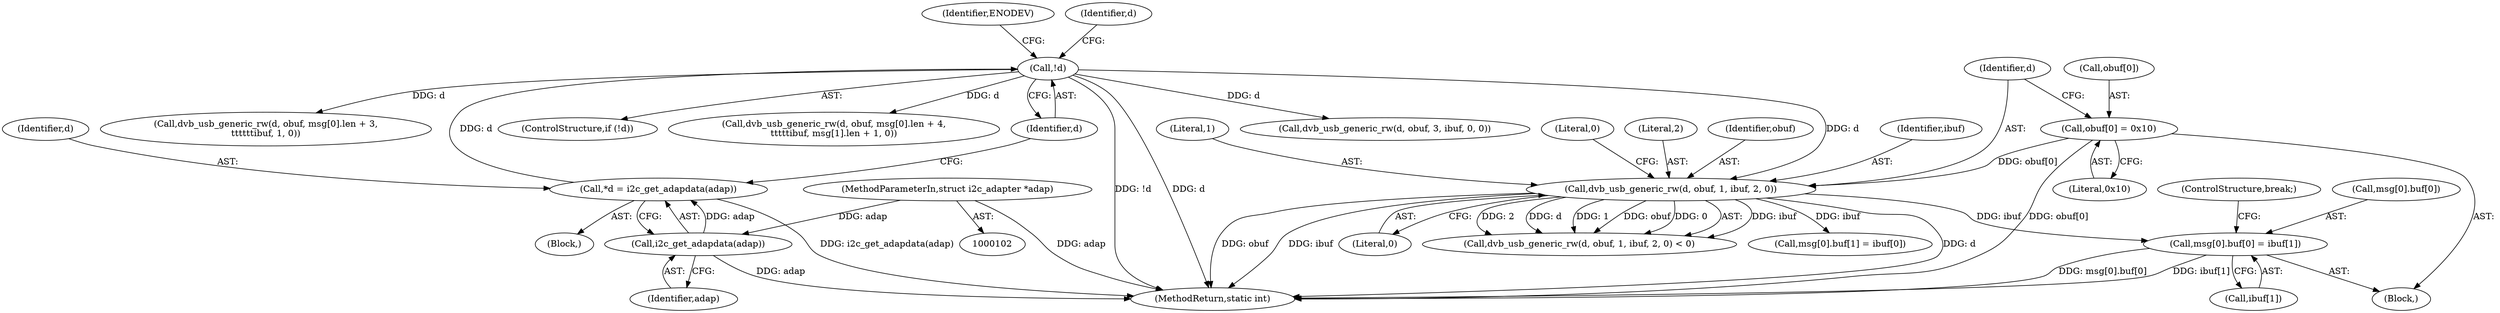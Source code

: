 digraph "1_linux_606142af57dad981b78707234cfbd15f9f7b7125_1@array" {
"1000208" [label="(Call,msg[0].buf[0] = ibuf[1])"];
"1000187" [label="(Call,dvb_usb_generic_rw(d, obuf, 1, ibuf, 2, 0))"];
"1000115" [label="(Call,!d)"];
"1000108" [label="(Call,*d = i2c_get_adapdata(adap))"];
"1000110" [label="(Call,i2c_get_adapdata(adap))"];
"1000103" [label="(MethodParameterIn,struct i2c_adapter *adap)"];
"1000180" [label="(Call,obuf[0] = 0x10)"];
"1000193" [label="(Literal,0)"];
"1000219" [label="(ControlStructure,break;)"];
"1000111" [label="(Identifier,adap)"];
"1000119" [label="(Identifier,ENODEV)"];
"1000114" [label="(ControlStructure,if (!d))"];
"1000216" [label="(Call,ibuf[1])"];
"1000208" [label="(Call,msg[0].buf[0] = ibuf[1])"];
"1000106" [label="(Block,)"];
"1000328" [label="(Call,dvb_usb_generic_rw(d, obuf, msg[0].len + 4,\n\t\t\t\t\tibuf, msg[1].len + 1, 0))"];
"1000125" [label="(Identifier,d)"];
"1000103" [label="(MethodParameterIn,struct i2c_adapter *adap)"];
"1000180" [label="(Call,obuf[0] = 0x10)"];
"1000115" [label="(Call,!d)"];
"1000189" [label="(Identifier,obuf)"];
"1000186" [label="(Call,dvb_usb_generic_rw(d, obuf, 1, ibuf, 2, 0) < 0)"];
"1000141" [label="(Block,)"];
"1000110" [label="(Call,i2c_get_adapdata(adap))"];
"1000168" [label="(Call,dvb_usb_generic_rw(d, obuf, 3, ibuf, 0, 0))"];
"1000181" [label="(Call,obuf[0])"];
"1000209" [label="(Call,msg[0].buf[0])"];
"1000116" [label="(Identifier,d)"];
"1000187" [label="(Call,dvb_usb_generic_rw(d, obuf, 1, ibuf, 2, 0))"];
"1000191" [label="(Identifier,ibuf)"];
"1000192" [label="(Literal,2)"];
"1000188" [label="(Identifier,d)"];
"1000184" [label="(Literal,0x10)"];
"1000190" [label="(Literal,1)"];
"1000109" [label="(Identifier,d)"];
"1000261" [label="(Call,dvb_usb_generic_rw(d, obuf, msg[0].len + 3,\n\t\t\t\t\t\tibuf, 1, 0))"];
"1000377" [label="(MethodReturn,static int)"];
"1000197" [label="(Call,msg[0].buf[1] = ibuf[0])"];
"1000108" [label="(Call,*d = i2c_get_adapdata(adap))"];
"1000194" [label="(Literal,0)"];
"1000208" -> "1000141"  [label="AST: "];
"1000208" -> "1000216"  [label="CFG: "];
"1000209" -> "1000208"  [label="AST: "];
"1000216" -> "1000208"  [label="AST: "];
"1000219" -> "1000208"  [label="CFG: "];
"1000208" -> "1000377"  [label="DDG: msg[0].buf[0]"];
"1000208" -> "1000377"  [label="DDG: ibuf[1]"];
"1000187" -> "1000208"  [label="DDG: ibuf"];
"1000187" -> "1000186"  [label="AST: "];
"1000187" -> "1000193"  [label="CFG: "];
"1000188" -> "1000187"  [label="AST: "];
"1000189" -> "1000187"  [label="AST: "];
"1000190" -> "1000187"  [label="AST: "];
"1000191" -> "1000187"  [label="AST: "];
"1000192" -> "1000187"  [label="AST: "];
"1000193" -> "1000187"  [label="AST: "];
"1000194" -> "1000187"  [label="CFG: "];
"1000187" -> "1000377"  [label="DDG: d"];
"1000187" -> "1000377"  [label="DDG: obuf"];
"1000187" -> "1000377"  [label="DDG: ibuf"];
"1000187" -> "1000186"  [label="DDG: ibuf"];
"1000187" -> "1000186"  [label="DDG: 2"];
"1000187" -> "1000186"  [label="DDG: d"];
"1000187" -> "1000186"  [label="DDG: 1"];
"1000187" -> "1000186"  [label="DDG: obuf"];
"1000187" -> "1000186"  [label="DDG: 0"];
"1000115" -> "1000187"  [label="DDG: d"];
"1000180" -> "1000187"  [label="DDG: obuf[0]"];
"1000187" -> "1000197"  [label="DDG: ibuf"];
"1000115" -> "1000114"  [label="AST: "];
"1000115" -> "1000116"  [label="CFG: "];
"1000116" -> "1000115"  [label="AST: "];
"1000119" -> "1000115"  [label="CFG: "];
"1000125" -> "1000115"  [label="CFG: "];
"1000115" -> "1000377"  [label="DDG: !d"];
"1000115" -> "1000377"  [label="DDG: d"];
"1000108" -> "1000115"  [label="DDG: d"];
"1000115" -> "1000168"  [label="DDG: d"];
"1000115" -> "1000261"  [label="DDG: d"];
"1000115" -> "1000328"  [label="DDG: d"];
"1000108" -> "1000106"  [label="AST: "];
"1000108" -> "1000110"  [label="CFG: "];
"1000109" -> "1000108"  [label="AST: "];
"1000110" -> "1000108"  [label="AST: "];
"1000116" -> "1000108"  [label="CFG: "];
"1000108" -> "1000377"  [label="DDG: i2c_get_adapdata(adap)"];
"1000110" -> "1000108"  [label="DDG: adap"];
"1000110" -> "1000111"  [label="CFG: "];
"1000111" -> "1000110"  [label="AST: "];
"1000110" -> "1000377"  [label="DDG: adap"];
"1000103" -> "1000110"  [label="DDG: adap"];
"1000103" -> "1000102"  [label="AST: "];
"1000103" -> "1000377"  [label="DDG: adap"];
"1000180" -> "1000141"  [label="AST: "];
"1000180" -> "1000184"  [label="CFG: "];
"1000181" -> "1000180"  [label="AST: "];
"1000184" -> "1000180"  [label="AST: "];
"1000188" -> "1000180"  [label="CFG: "];
"1000180" -> "1000377"  [label="DDG: obuf[0]"];
}
